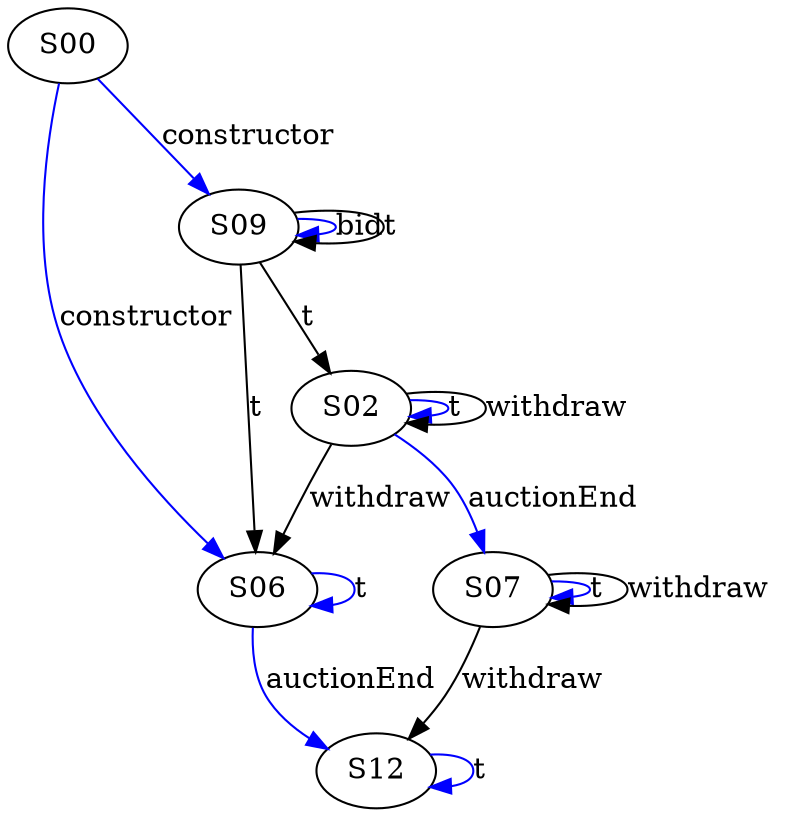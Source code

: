 digraph {

S00->S06 [label="constructor", style="", color="blue"]
S00->S09 [label="constructor", style="", color="blue"]
S07->S07 [label="t", style="", color="blue"]
S02->S07 [label="auctionEnd", style="", color="blue"]
S09->S09 [label="bid", style="", color="blue"]
S07->S07 [label="withdraw", style="", color="black"]
S07->S12 [label="withdraw", style="", color="black"]
S12->S12 [label="t", style="", color="blue"]
S09->S02 [label="t", style="", color="black"]
S09->S06 [label="t", style="", color="black"]
S09->S09 [label="t", style="", color="black"]
S06->S12 [label="auctionEnd", style="", color="blue"]
S02->S02 [label="t", style="", color="blue"]
S06->S06 [label="t", style="", color="blue"]
S02->S02 [label="withdraw", style="", color="black"]
S02->S06 [label="withdraw", style="", color="black"]
}